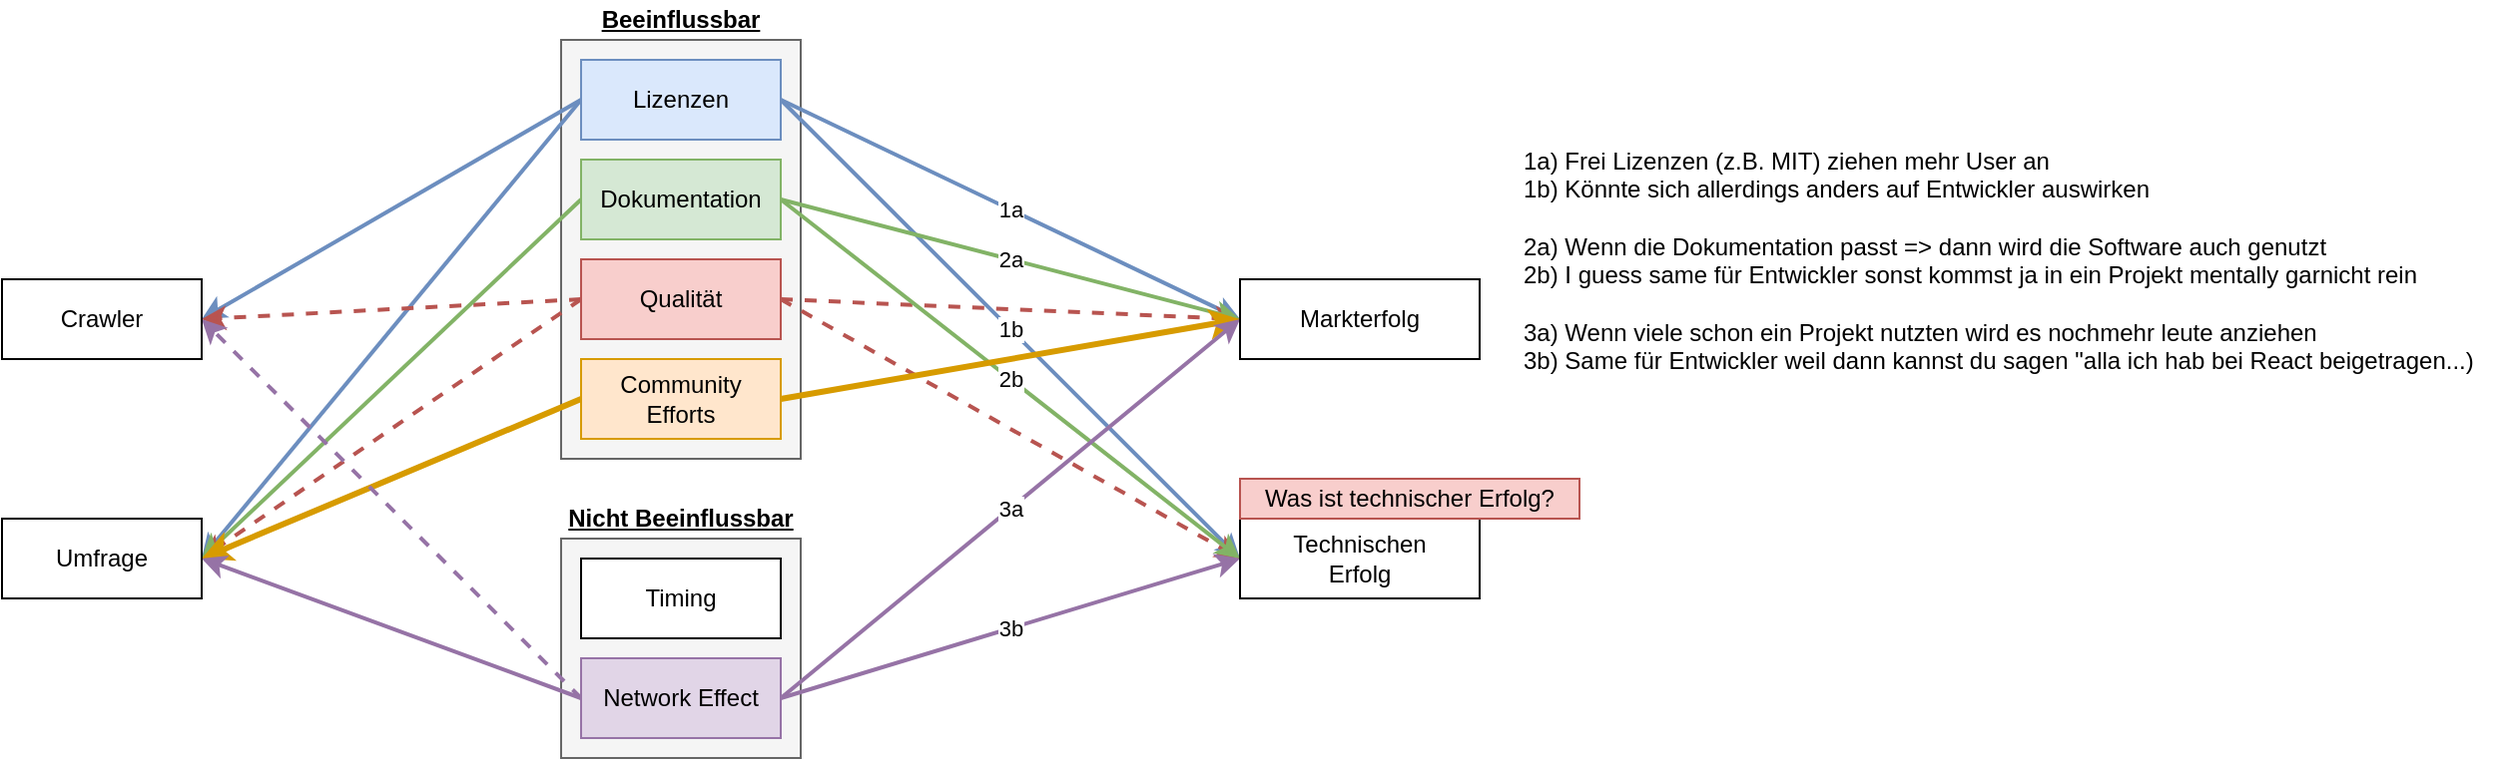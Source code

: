 <mxfile version="13.7.9" type="device"><diagram id="AMTLJnnspsy5nGZxHfoL" name="Seite-1"><mxGraphModel dx="1321" dy="289" grid="1" gridSize="10" guides="1" tooltips="1" connect="1" arrows="1" fold="1" page="1" pageScale="1" pageWidth="827" pageHeight="1169" math="0" shadow="0"><root><mxCell id="0"/><mxCell id="1" parent="0"/><mxCell id="f3V3WH96ncaM3jkCEnkk-8" value="" style="rounded=0;whiteSpace=wrap;html=1;fillColor=#f5f5f5;strokeColor=#666666;fontColor=#333333;" vertex="1" parent="1"><mxGeometry x="60" y="290" width="120" height="110" as="geometry"/></mxCell><mxCell id="f3V3WH96ncaM3jkCEnkk-6" value="" style="rounded=0;whiteSpace=wrap;html=1;fillColor=#f5f5f5;strokeColor=#666666;fontColor=#333333;" vertex="1" parent="1"><mxGeometry x="60" y="40" width="120" height="210" as="geometry"/></mxCell><mxCell id="f3V3WH96ncaM3jkCEnkk-14" value="1a" style="rounded=0;orthogonalLoop=1;jettySize=auto;html=1;entryX=0;entryY=0.5;entryDx=0;entryDy=0;exitX=1;exitY=0.5;exitDx=0;exitDy=0;fillColor=#dae8fc;strokeColor=#6c8ebf;strokeWidth=2;" edge="1" parent="1" source="f3V3WH96ncaM3jkCEnkk-1" target="f3V3WH96ncaM3jkCEnkk-12"><mxGeometry relative="1" as="geometry"/></mxCell><mxCell id="f3V3WH96ncaM3jkCEnkk-24" value="1b" style="edgeStyle=none;rounded=0;orthogonalLoop=1;jettySize=auto;html=1;exitX=1;exitY=0.5;exitDx=0;exitDy=0;entryX=0;entryY=0.5;entryDx=0;entryDy=0;fillColor=#dae8fc;strokeColor=#6c8ebf;strokeWidth=2;" edge="1" parent="1" source="f3V3WH96ncaM3jkCEnkk-1" target="f3V3WH96ncaM3jkCEnkk-13"><mxGeometry relative="1" as="geometry"/></mxCell><mxCell id="f3V3WH96ncaM3jkCEnkk-29" style="edgeStyle=none;rounded=0;orthogonalLoop=1;jettySize=auto;html=1;entryX=1;entryY=0.5;entryDx=0;entryDy=0;exitX=0;exitY=0.5;exitDx=0;exitDy=0;fillColor=#dae8fc;strokeColor=#6c8ebf;strokeWidth=2;" edge="1" parent="1" source="f3V3WH96ncaM3jkCEnkk-1" target="f3V3WH96ncaM3jkCEnkk-27"><mxGeometry relative="1" as="geometry"/></mxCell><mxCell id="f3V3WH96ncaM3jkCEnkk-30" style="edgeStyle=none;rounded=0;orthogonalLoop=1;jettySize=auto;html=1;entryX=1;entryY=0.5;entryDx=0;entryDy=0;exitX=0;exitY=0.5;exitDx=0;exitDy=0;fillColor=#dae8fc;strokeColor=#6c8ebf;strokeWidth=2;" edge="1" parent="1" source="f3V3WH96ncaM3jkCEnkk-1" target="f3V3WH96ncaM3jkCEnkk-28"><mxGeometry relative="1" as="geometry"/></mxCell><mxCell id="f3V3WH96ncaM3jkCEnkk-1" value="Lizenzen" style="rounded=0;whiteSpace=wrap;html=1;fillColor=#dae8fc;strokeColor=#6c8ebf;" vertex="1" parent="1"><mxGeometry x="70" y="50" width="100" height="40" as="geometry"/></mxCell><mxCell id="f3V3WH96ncaM3jkCEnkk-36" style="edgeStyle=none;rounded=0;orthogonalLoop=1;jettySize=auto;html=1;entryX=1;entryY=0.5;entryDx=0;entryDy=0;dashed=1;exitX=0;exitY=0.5;exitDx=0;exitDy=0;strokeWidth=2;fillColor=#f8cecc;strokeColor=#b85450;" edge="1" parent="1" source="f3V3WH96ncaM3jkCEnkk-2" target="f3V3WH96ncaM3jkCEnkk-27"><mxGeometry relative="1" as="geometry"/></mxCell><mxCell id="f3V3WH96ncaM3jkCEnkk-37" style="edgeStyle=none;rounded=0;orthogonalLoop=1;jettySize=auto;html=1;entryX=1;entryY=0.5;entryDx=0;entryDy=0;dashed=1;exitX=0;exitY=0.5;exitDx=0;exitDy=0;strokeWidth=2;fillColor=#f8cecc;strokeColor=#b85450;" edge="1" parent="1" source="f3V3WH96ncaM3jkCEnkk-2" target="f3V3WH96ncaM3jkCEnkk-28"><mxGeometry relative="1" as="geometry"/></mxCell><mxCell id="f3V3WH96ncaM3jkCEnkk-38" style="edgeStyle=none;rounded=0;orthogonalLoop=1;jettySize=auto;html=1;exitX=1;exitY=0.5;exitDx=0;exitDy=0;entryX=0;entryY=0.5;entryDx=0;entryDy=0;dashed=1;strokeWidth=2;fillColor=#f8cecc;strokeColor=#b85450;" edge="1" parent="1" source="f3V3WH96ncaM3jkCEnkk-2" target="f3V3WH96ncaM3jkCEnkk-12"><mxGeometry relative="1" as="geometry"/></mxCell><mxCell id="f3V3WH96ncaM3jkCEnkk-39" style="edgeStyle=none;rounded=0;orthogonalLoop=1;jettySize=auto;html=1;exitX=1;exitY=0.5;exitDx=0;exitDy=0;entryX=0;entryY=0.5;entryDx=0;entryDy=0;dashed=1;strokeWidth=2;fillColor=#f8cecc;strokeColor=#b85450;" edge="1" parent="1" source="f3V3WH96ncaM3jkCEnkk-2" target="f3V3WH96ncaM3jkCEnkk-13"><mxGeometry relative="1" as="geometry"/></mxCell><mxCell id="f3V3WH96ncaM3jkCEnkk-2" value="Qualität" style="rounded=0;whiteSpace=wrap;html=1;fillColor=#f8cecc;strokeColor=#b85450;" vertex="1" parent="1"><mxGeometry x="70" y="150" width="100" height="40" as="geometry"/></mxCell><mxCell id="f3V3WH96ncaM3jkCEnkk-15" value="2a" style="edgeStyle=none;rounded=0;orthogonalLoop=1;jettySize=auto;html=1;exitX=1;exitY=0.5;exitDx=0;exitDy=0;entryX=0;entryY=0.5;entryDx=0;entryDy=0;fillColor=#d5e8d4;strokeColor=#82b366;strokeWidth=2;" edge="1" parent="1" source="f3V3WH96ncaM3jkCEnkk-3" target="f3V3WH96ncaM3jkCEnkk-12"><mxGeometry relative="1" as="geometry"/></mxCell><mxCell id="f3V3WH96ncaM3jkCEnkk-16" value="2b" style="edgeStyle=none;rounded=0;orthogonalLoop=1;jettySize=auto;html=1;entryX=0;entryY=0.5;entryDx=0;entryDy=0;exitX=1;exitY=0.5;exitDx=0;exitDy=0;fillColor=#d5e8d4;strokeColor=#82b366;strokeWidth=2;" edge="1" parent="1" source="f3V3WH96ncaM3jkCEnkk-3" target="f3V3WH96ncaM3jkCEnkk-13"><mxGeometry relative="1" as="geometry"/></mxCell><mxCell id="f3V3WH96ncaM3jkCEnkk-31" style="edgeStyle=none;rounded=0;orthogonalLoop=1;jettySize=auto;html=1;entryX=1;entryY=0.5;entryDx=0;entryDy=0;exitX=0;exitY=0.5;exitDx=0;exitDy=0;fillColor=#d5e8d4;strokeColor=#82b366;strokeWidth=2;" edge="1" parent="1" source="f3V3WH96ncaM3jkCEnkk-3" target="f3V3WH96ncaM3jkCEnkk-28"><mxGeometry relative="1" as="geometry"/></mxCell><mxCell id="f3V3WH96ncaM3jkCEnkk-3" value="Dokumentation" style="rounded=0;whiteSpace=wrap;html=1;fillColor=#d5e8d4;strokeColor=#82b366;" vertex="1" parent="1"><mxGeometry x="70" y="100" width="100" height="40" as="geometry"/></mxCell><mxCell id="f3V3WH96ncaM3jkCEnkk-17" style="edgeStyle=none;rounded=0;orthogonalLoop=1;jettySize=auto;html=1;entryX=0;entryY=0.5;entryDx=0;entryDy=0;fillColor=#ffe6cc;strokeColor=#d79b00;strokeWidth=3;exitX=1;exitY=0.5;exitDx=0;exitDy=0;" edge="1" parent="1" source="f3V3WH96ncaM3jkCEnkk-4" target="f3V3WH96ncaM3jkCEnkk-12"><mxGeometry relative="1" as="geometry"/></mxCell><mxCell id="f3V3WH96ncaM3jkCEnkk-33" style="edgeStyle=none;rounded=0;orthogonalLoop=1;jettySize=auto;html=1;exitX=0;exitY=0.5;exitDx=0;exitDy=0;entryX=1;entryY=0.5;entryDx=0;entryDy=0;fillColor=#ffe6cc;strokeColor=#d79b00;strokeWidth=3;" edge="1" parent="1" source="f3V3WH96ncaM3jkCEnkk-4" target="f3V3WH96ncaM3jkCEnkk-28"><mxGeometry relative="1" as="geometry"/></mxCell><mxCell id="f3V3WH96ncaM3jkCEnkk-4" value="Community&lt;br&gt;Efforts" style="rounded=0;whiteSpace=wrap;html=1;fillColor=#ffe6cc;strokeColor=#d79b00;" vertex="1" parent="1"><mxGeometry x="70" y="200" width="100" height="40" as="geometry"/></mxCell><mxCell id="f3V3WH96ncaM3jkCEnkk-21" value="3a" style="edgeStyle=none;rounded=0;orthogonalLoop=1;jettySize=auto;html=1;entryX=0;entryY=0.5;entryDx=0;entryDy=0;exitX=1;exitY=0.5;exitDx=0;exitDy=0;fillColor=#e1d5e7;strokeColor=#9673a6;strokeWidth=2;" edge="1" parent="1" source="f3V3WH96ncaM3jkCEnkk-5" target="f3V3WH96ncaM3jkCEnkk-12"><mxGeometry relative="1" as="geometry"/></mxCell><mxCell id="f3V3WH96ncaM3jkCEnkk-22" value="3b" style="edgeStyle=none;rounded=0;orthogonalLoop=1;jettySize=auto;html=1;entryX=0;entryY=0.5;entryDx=0;entryDy=0;exitX=1;exitY=0.5;exitDx=0;exitDy=0;fillColor=#e1d5e7;strokeColor=#9673a6;strokeWidth=2;" edge="1" parent="1" source="f3V3WH96ncaM3jkCEnkk-5" target="f3V3WH96ncaM3jkCEnkk-13"><mxGeometry relative="1" as="geometry"/></mxCell><mxCell id="f3V3WH96ncaM3jkCEnkk-34" style="edgeStyle=none;rounded=0;orthogonalLoop=1;jettySize=auto;html=1;exitX=0;exitY=0.5;exitDx=0;exitDy=0;fillColor=#e1d5e7;strokeColor=#9673a6;strokeWidth=2;" edge="1" parent="1" source="f3V3WH96ncaM3jkCEnkk-5"><mxGeometry relative="1" as="geometry"><mxPoint x="-120" y="300.0" as="targetPoint"/></mxGeometry></mxCell><mxCell id="f3V3WH96ncaM3jkCEnkk-35" style="edgeStyle=none;rounded=0;orthogonalLoop=1;jettySize=auto;html=1;exitX=0;exitY=0.5;exitDx=0;exitDy=0;entryX=1;entryY=0.5;entryDx=0;entryDy=0;dashed=1;fillColor=#e1d5e7;strokeColor=#9673a6;strokeWidth=2;" edge="1" parent="1" source="f3V3WH96ncaM3jkCEnkk-5" target="f3V3WH96ncaM3jkCEnkk-27"><mxGeometry relative="1" as="geometry"/></mxCell><mxCell id="f3V3WH96ncaM3jkCEnkk-5" value="Network Effect" style="rounded=0;whiteSpace=wrap;html=1;fillColor=#e1d5e7;strokeColor=#9673a6;" vertex="1" parent="1"><mxGeometry x="70" y="350" width="100" height="40" as="geometry"/></mxCell><mxCell id="f3V3WH96ncaM3jkCEnkk-7" value="Timing" style="rounded=0;whiteSpace=wrap;html=1;" vertex="1" parent="1"><mxGeometry x="70" y="300" width="100" height="40" as="geometry"/></mxCell><mxCell id="f3V3WH96ncaM3jkCEnkk-10" value="Beeinflussbar" style="text;html=1;strokeColor=none;fillColor=none;align=center;verticalAlign=middle;whiteSpace=wrap;rounded=0;fontStyle=5;rotation=0;" vertex="1" parent="1"><mxGeometry x="60" y="20" width="120" height="20" as="geometry"/></mxCell><mxCell id="f3V3WH96ncaM3jkCEnkk-11" value="Nicht Beeinflussbar" style="text;html=1;strokeColor=none;fillColor=none;align=center;verticalAlign=middle;whiteSpace=wrap;rounded=0;fontStyle=5;direction=west;rotation=0;" vertex="1" parent="1"><mxGeometry x="60" y="270" width="120" height="20" as="geometry"/></mxCell><mxCell id="f3V3WH96ncaM3jkCEnkk-12" value="Markterfolg" style="rounded=0;whiteSpace=wrap;html=1;" vertex="1" parent="1"><mxGeometry x="400" y="160" width="120" height="40" as="geometry"/></mxCell><mxCell id="f3V3WH96ncaM3jkCEnkk-13" value="Technischen&lt;br&gt;Erfolg" style="rounded=0;whiteSpace=wrap;html=1;" vertex="1" parent="1"><mxGeometry x="400" y="280" width="120" height="40" as="geometry"/></mxCell><mxCell id="f3V3WH96ncaM3jkCEnkk-20" value="Was ist technischer Erfolg?" style="text;html=1;strokeColor=#b85450;fillColor=#f8cecc;align=center;verticalAlign=middle;whiteSpace=wrap;rounded=0;" vertex="1" parent="1"><mxGeometry x="400" y="260" width="170" height="20" as="geometry"/></mxCell><mxCell id="f3V3WH96ncaM3jkCEnkk-23" value="1a) Frei Lizenzen (z.B. MIT) ziehen mehr User an&lt;br&gt;&lt;div&gt;&lt;span&gt;1b) Könnte sich allerdings anders auf Entwickler auswirken&lt;/span&gt;&lt;/div&gt;&lt;div&gt;&lt;br&gt;2a) Wenn die Dokumentation passt =&amp;gt; dann wird die Software auch genutzt&lt;/div&gt;&lt;div&gt;2b) I guess same für Entwickler sonst kommst ja in ein Projekt mentally garnicht rein&lt;/div&gt;&lt;div&gt;&lt;br&gt;&lt;/div&gt;&lt;div&gt;3a) Wenn viele schon ein Projekt nutzten wird es nochmehr leute anziehen&lt;/div&gt;&lt;div&gt;3b) Same für Entwickler weil dann kannst du sagen &quot;alla ich hab bei React beigetragen...)&lt;/div&gt;&lt;div&gt;&lt;br&gt;&lt;/div&gt;&lt;div&gt;&lt;br&gt;&lt;/div&gt;" style="text;html=1;align=left;verticalAlign=middle;resizable=0;points=[];autosize=1;" vertex="1" parent="1"><mxGeometry x="540" y="90" width="490" height="150" as="geometry"/></mxCell><mxCell id="f3V3WH96ncaM3jkCEnkk-27" value="Crawler" style="rounded=0;whiteSpace=wrap;html=1;" vertex="1" parent="1"><mxGeometry x="-220" y="160" width="100" height="40" as="geometry"/></mxCell><mxCell id="f3V3WH96ncaM3jkCEnkk-28" value="Umfrage" style="rounded=0;whiteSpace=wrap;html=1;" vertex="1" parent="1"><mxGeometry x="-220" y="280" width="100" height="40" as="geometry"/></mxCell></root></mxGraphModel></diagram></mxfile>